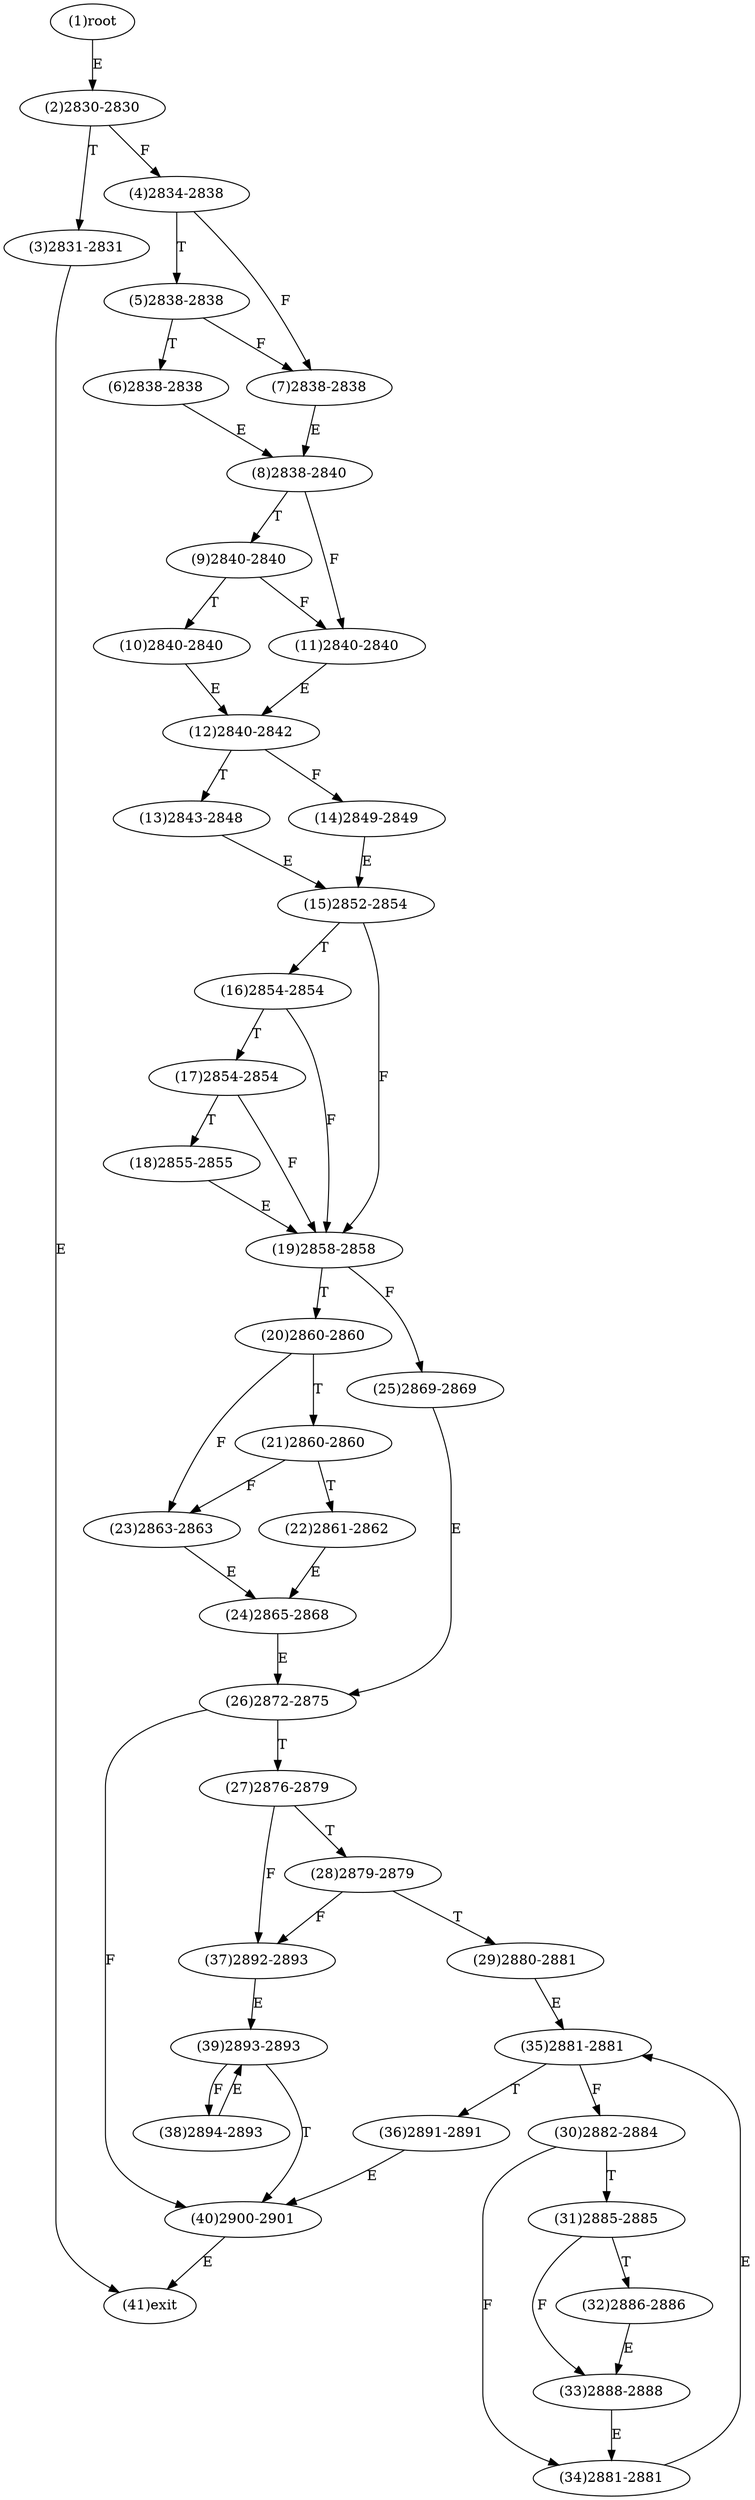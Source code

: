 digraph "" { 
1[ label="(1)root"];
2[ label="(2)2830-2830"];
3[ label="(3)2831-2831"];
4[ label="(4)2834-2838"];
5[ label="(5)2838-2838"];
6[ label="(6)2838-2838"];
7[ label="(7)2838-2838"];
8[ label="(8)2838-2840"];
9[ label="(9)2840-2840"];
10[ label="(10)2840-2840"];
11[ label="(11)2840-2840"];
12[ label="(12)2840-2842"];
13[ label="(13)2843-2848"];
14[ label="(14)2849-2849"];
15[ label="(15)2852-2854"];
17[ label="(17)2854-2854"];
16[ label="(16)2854-2854"];
19[ label="(19)2858-2858"];
18[ label="(18)2855-2855"];
21[ label="(21)2860-2860"];
20[ label="(20)2860-2860"];
23[ label="(23)2863-2863"];
22[ label="(22)2861-2862"];
25[ label="(25)2869-2869"];
24[ label="(24)2865-2868"];
27[ label="(27)2876-2879"];
26[ label="(26)2872-2875"];
29[ label="(29)2880-2881"];
28[ label="(28)2879-2879"];
31[ label="(31)2885-2885"];
30[ label="(30)2882-2884"];
34[ label="(34)2881-2881"];
35[ label="(35)2881-2881"];
32[ label="(32)2886-2886"];
33[ label="(33)2888-2888"];
38[ label="(38)2894-2893"];
39[ label="(39)2893-2893"];
36[ label="(36)2891-2891"];
37[ label="(37)2892-2893"];
40[ label="(40)2900-2901"];
41[ label="(41)exit"];
1->2[ label="E"];
2->4[ label="F"];
2->3[ label="T"];
3->41[ label="E"];
4->7[ label="F"];
4->5[ label="T"];
5->7[ label="F"];
5->6[ label="T"];
6->8[ label="E"];
7->8[ label="E"];
8->11[ label="F"];
8->9[ label="T"];
9->11[ label="F"];
9->10[ label="T"];
10->12[ label="E"];
11->12[ label="E"];
12->14[ label="F"];
12->13[ label="T"];
13->15[ label="E"];
14->15[ label="E"];
15->19[ label="F"];
15->16[ label="T"];
16->19[ label="F"];
16->17[ label="T"];
17->19[ label="F"];
17->18[ label="T"];
18->19[ label="E"];
19->25[ label="F"];
19->20[ label="T"];
20->23[ label="F"];
20->21[ label="T"];
21->23[ label="F"];
21->22[ label="T"];
22->24[ label="E"];
23->24[ label="E"];
24->26[ label="E"];
25->26[ label="E"];
26->40[ label="F"];
26->27[ label="T"];
27->37[ label="F"];
27->28[ label="T"];
28->37[ label="F"];
28->29[ label="T"];
29->35[ label="E"];
30->34[ label="F"];
30->31[ label="T"];
31->33[ label="F"];
31->32[ label="T"];
32->33[ label="E"];
33->34[ label="E"];
34->35[ label="E"];
35->30[ label="F"];
35->36[ label="T"];
36->40[ label="E"];
37->39[ label="E"];
38->39[ label="E"];
39->38[ label="F"];
39->40[ label="T"];
40->41[ label="E"];
}